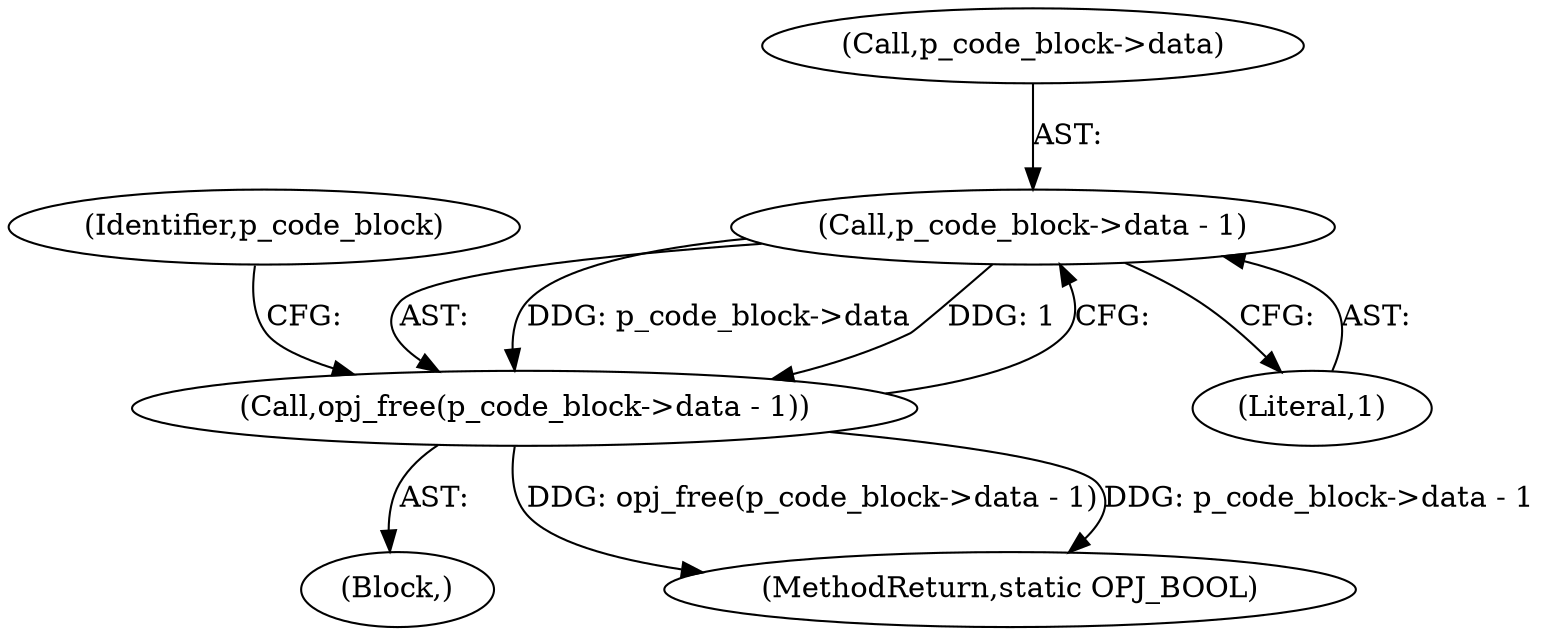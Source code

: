 digraph "0_openjpeg_397f62c0a838e15d667ef50e27d5d011d2c79c04@pointer" {
"1000150" [label="(Call,p_code_block->data - 1)"];
"1000149" [label="(Call,opj_free(p_code_block->data - 1))"];
"1000150" [label="(Call,p_code_block->data - 1)"];
"1000157" [label="(Identifier,p_code_block)"];
"1000154" [label="(Literal,1)"];
"1000148" [label="(Block,)"];
"1000197" [label="(MethodReturn,static OPJ_BOOL)"];
"1000149" [label="(Call,opj_free(p_code_block->data - 1))"];
"1000151" [label="(Call,p_code_block->data)"];
"1000150" -> "1000149"  [label="AST: "];
"1000150" -> "1000154"  [label="CFG: "];
"1000151" -> "1000150"  [label="AST: "];
"1000154" -> "1000150"  [label="AST: "];
"1000149" -> "1000150"  [label="CFG: "];
"1000150" -> "1000149"  [label="DDG: p_code_block->data"];
"1000150" -> "1000149"  [label="DDG: 1"];
"1000149" -> "1000148"  [label="AST: "];
"1000157" -> "1000149"  [label="CFG: "];
"1000149" -> "1000197"  [label="DDG: opj_free(p_code_block->data - 1)"];
"1000149" -> "1000197"  [label="DDG: p_code_block->data - 1"];
}
